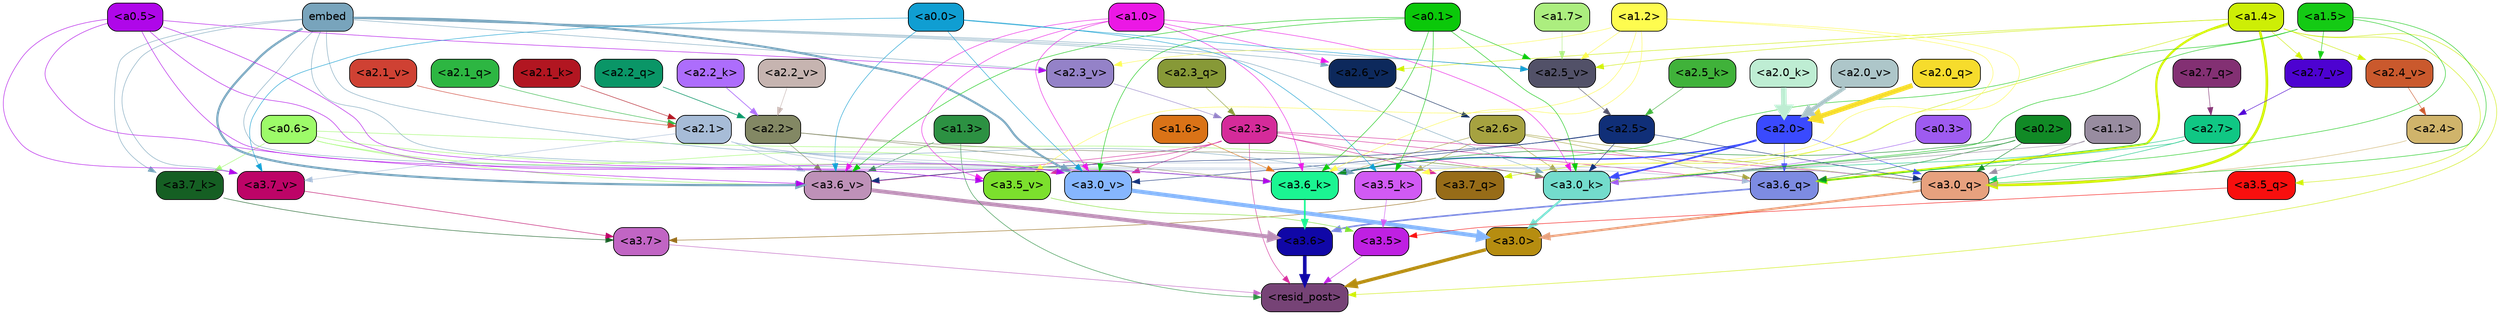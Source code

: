 strict digraph "" {
	graph [bgcolor=transparent,
		layout=dot,
		overlap=false,
		splines=true
	];
	"<a3.7>"	[color=black,
		fillcolor="#c165c4",
		fontname=Helvetica,
		shape=box,
		style="filled, rounded"];
	"<resid_post>"	[color=black,
		fillcolor="#764376",
		fontname=Helvetica,
		shape=box,
		style="filled, rounded"];
	"<a3.7>" -> "<resid_post>"	[color="#c165c4",
		penwidth=0.6239100098609924];
	"<a3.6>"	[color=black,
		fillcolor="#1007a7",
		fontname=Helvetica,
		shape=box,
		style="filled, rounded"];
	"<a3.6>" -> "<resid_post>"	[color="#1007a7",
		penwidth=4.569062113761902];
	"<a3.5>"	[color=black,
		fillcolor="#bf20e2",
		fontname=Helvetica,
		shape=box,
		style="filled, rounded"];
	"<a3.5>" -> "<resid_post>"	[color="#bf20e2",
		penwidth=0.6];
	"<a3.0>"	[color=black,
		fillcolor="#b68d10",
		fontname=Helvetica,
		shape=box,
		style="filled, rounded"];
	"<a3.0>" -> "<resid_post>"	[color="#b68d10",
		penwidth=4.283544182777405];
	"<a2.3>"	[color=black,
		fillcolor="#d52b9a",
		fontname=Helvetica,
		shape=box,
		style="filled, rounded"];
	"<a2.3>" -> "<resid_post>"	[color="#d52b9a",
		penwidth=0.6];
	"<a3.7_q>"	[color=black,
		fillcolor="#976c18",
		fontname=Helvetica,
		shape=box,
		style="filled, rounded"];
	"<a2.3>" -> "<a3.7_q>"	[color="#d52b9a",
		penwidth=0.6];
	"<a3.6_q>"	[color=black,
		fillcolor="#7d8be2",
		fontname=Helvetica,
		shape=box,
		style="filled, rounded"];
	"<a2.3>" -> "<a3.6_q>"	[color="#d52b9a",
		penwidth=0.6];
	"<a3.0_q>"	[color=black,
		fillcolor="#e7a17e",
		fontname=Helvetica,
		shape=box,
		style="filled, rounded"];
	"<a2.3>" -> "<a3.0_q>"	[color="#d52b9a",
		penwidth=0.6];
	"<a3.0_k>"	[color=black,
		fillcolor="#73dccc",
		fontname=Helvetica,
		shape=box,
		style="filled, rounded"];
	"<a2.3>" -> "<a3.0_k>"	[color="#d52b9a",
		penwidth=0.6];
	"<a3.6_v>"	[color=black,
		fillcolor="#be91b8",
		fontname=Helvetica,
		shape=box,
		style="filled, rounded"];
	"<a2.3>" -> "<a3.6_v>"	[color="#d52b9a",
		penwidth=0.6];
	"<a3.5_v>"	[color=black,
		fillcolor="#7ce02d",
		fontname=Helvetica,
		shape=box,
		style="filled, rounded"];
	"<a2.3>" -> "<a3.5_v>"	[color="#d52b9a",
		penwidth=0.6];
	"<a3.0_v>"	[color=black,
		fillcolor="#86b6fe",
		fontname=Helvetica,
		shape=box,
		style="filled, rounded"];
	"<a2.3>" -> "<a3.0_v>"	[color="#d52b9a",
		penwidth=0.6];
	"<a1.4>"	[color=black,
		fillcolor="#cdee06",
		fontname=Helvetica,
		shape=box,
		style="filled, rounded"];
	"<a1.4>" -> "<resid_post>"	[color="#cdee06",
		penwidth=0.6];
	"<a1.4>" -> "<a3.7_q>"	[color="#cdee06",
		penwidth=0.6];
	"<a1.4>" -> "<a3.6_q>"	[color="#cdee06",
		penwidth=2.7934007048606873];
	"<a3.5_q>"	[color=black,
		fillcolor="#f80f0e",
		fontname=Helvetica,
		shape=box,
		style="filled, rounded"];
	"<a1.4>" -> "<a3.5_q>"	[color="#cdee06",
		penwidth=0.6];
	"<a1.4>" -> "<a3.0_q>"	[color="#cdee06",
		penwidth=3.340754985809326];
	"<a2.7_v>"	[color=black,
		fillcolor="#4d02d1",
		fontname=Helvetica,
		shape=box,
		style="filled, rounded"];
	"<a1.4>" -> "<a2.7_v>"	[color="#cdee06",
		penwidth=0.6];
	"<a2.6_v>"	[color=black,
		fillcolor="#0d295c",
		fontname=Helvetica,
		shape=box,
		style="filled, rounded"];
	"<a1.4>" -> "<a2.6_v>"	[color="#cdee06",
		penwidth=0.6];
	"<a2.5_v>"	[color=black,
		fillcolor="#525168",
		fontname=Helvetica,
		shape=box,
		style="filled, rounded"];
	"<a1.4>" -> "<a2.5_v>"	[color="#cdee06",
		penwidth=0.6];
	"<a2.4_v>"	[color=black,
		fillcolor="#ca592d",
		fontname=Helvetica,
		shape=box,
		style="filled, rounded"];
	"<a1.4>" -> "<a2.4_v>"	[color="#cdee06",
		penwidth=0.6];
	"<a1.3>"	[color=black,
		fillcolor="#2c9142",
		fontname=Helvetica,
		shape=box,
		style="filled, rounded"];
	"<a1.3>" -> "<resid_post>"	[color="#2c9142",
		penwidth=0.6];
	"<a1.3>" -> "<a3.6_v>"	[color="#2c9142",
		penwidth=0.6];
	"<a3.7_q>" -> "<a3.7>"	[color="#976c18",
		penwidth=0.6];
	"<a3.6_q>" -> "<a3.6>"	[color="#7d8be2",
		penwidth=2.0347584784030914];
	"<a3.5_q>" -> "<a3.5>"	[color="#f80f0e",
		penwidth=0.6];
	"<a3.0_q>" -> "<a3.0>"	[color="#e7a17e",
		penwidth=2.8635367155075073];
	"<a3.7_k>"	[color=black,
		fillcolor="#155f23",
		fontname=Helvetica,
		shape=box,
		style="filled, rounded"];
	"<a3.7_k>" -> "<a3.7>"	[color="#155f23",
		penwidth=0.6];
	"<a3.6_k>"	[color=black,
		fillcolor="#1bf592",
		fontname=Helvetica,
		shape=box,
		style="filled, rounded"];
	"<a3.6_k>" -> "<a3.6>"	[color="#1bf592",
		penwidth=2.1760786175727844];
	"<a3.5_k>"	[color=black,
		fillcolor="#d15af4",
		fontname=Helvetica,
		shape=box,
		style="filled, rounded"];
	"<a3.5_k>" -> "<a3.5>"	[color="#d15af4",
		penwidth=0.6];
	"<a3.0_k>" -> "<a3.0>"	[color="#73dccc",
		penwidth=2.632905662059784];
	"<a3.7_v>"	[color=black,
		fillcolor="#bd0467",
		fontname=Helvetica,
		shape=box,
		style="filled, rounded"];
	"<a3.7_v>" -> "<a3.7>"	[color="#bd0467",
		penwidth=0.6];
	"<a3.6_v>" -> "<a3.6>"	[color="#be91b8",
		penwidth=4.981305837631226];
	"<a3.5_v>" -> "<a3.5>"	[color="#7ce02d",
		penwidth=0.6];
	"<a3.0_v>" -> "<a3.0>"	[color="#86b6fe",
		penwidth=5.168330669403076];
	"<a2.7>"	[color=black,
		fillcolor="#10c784",
		fontname=Helvetica,
		shape=box,
		style="filled, rounded"];
	"<a2.7>" -> "<a3.6_q>"	[color="#10c784",
		penwidth=0.6];
	"<a2.7>" -> "<a3.0_q>"	[color="#10c784",
		penwidth=0.6];
	"<a2.7>" -> "<a3.0_k>"	[color="#10c784",
		penwidth=0.6];
	"<a2.6>"	[color=black,
		fillcolor="#a6a240",
		fontname=Helvetica,
		shape=box,
		style="filled, rounded"];
	"<a2.6>" -> "<a3.6_q>"	[color="#a6a240",
		penwidth=0.6];
	"<a2.6>" -> "<a3.0_q>"	[color="#a6a240",
		penwidth=0.6];
	"<a2.6>" -> "<a3.6_k>"	[color="#a6a240",
		penwidth=0.6];
	"<a2.6>" -> "<a3.5_k>"	[color="#a6a240",
		penwidth=0.6];
	"<a2.6>" -> "<a3.0_k>"	[color="#a6a240",
		penwidth=0.6];
	"<a2.1>"	[color=black,
		fillcolor="#a7bcd7",
		fontname=Helvetica,
		shape=box,
		style="filled, rounded"];
	"<a2.1>" -> "<a3.6_q>"	[color="#a7bcd7",
		penwidth=0.6];
	"<a2.1>" -> "<a3.0_q>"	[color="#a7bcd7",
		penwidth=0.6];
	"<a2.1>" -> "<a3.6_k>"	[color="#a7bcd7",
		penwidth=0.6];
	"<a2.1>" -> "<a3.0_k>"	[color="#a7bcd7",
		penwidth=0.6];
	"<a2.1>" -> "<a3.7_v>"	[color="#a7bcd7",
		penwidth=0.6];
	"<a2.1>" -> "<a3.6_v>"	[color="#a7bcd7",
		penwidth=0.6];
	"<a2.0>"	[color=black,
		fillcolor="#3a4afe",
		fontname=Helvetica,
		shape=box,
		style="filled, rounded"];
	"<a2.0>" -> "<a3.6_q>"	[color="#3a4afe",
		penwidth=0.6];
	"<a2.0>" -> "<a3.0_q>"	[color="#3a4afe",
		penwidth=0.6];
	"<a2.0>" -> "<a3.6_k>"	[color="#3a4afe",
		penwidth=1.6382827460765839];
	"<a2.0>" -> "<a3.0_k>"	[color="#3a4afe",
		penwidth=2.161143198609352];
	"<a1.5>"	[color=black,
		fillcolor="#14ca14",
		fontname=Helvetica,
		shape=box,
		style="filled, rounded"];
	"<a1.5>" -> "<a3.6_q>"	[color="#14ca14",
		penwidth=0.6];
	"<a1.5>" -> "<a3.0_q>"	[color="#14ca14",
		penwidth=0.6];
	"<a1.5>" -> "<a3.6_k>"	[color="#14ca14",
		penwidth=0.6];
	"<a1.5>" -> "<a3.0_k>"	[color="#14ca14",
		penwidth=0.6];
	"<a1.5>" -> "<a2.7_v>"	[color="#14ca14",
		penwidth=0.6];
	"<a0.2>"	[color=black,
		fillcolor="#118a26",
		fontname=Helvetica,
		shape=box,
		style="filled, rounded"];
	"<a0.2>" -> "<a3.6_q>"	[color="#118a26",
		penwidth=0.6];
	"<a0.2>" -> "<a3.0_q>"	[color="#118a26",
		penwidth=0.6];
	"<a0.2>" -> "<a3.6_k>"	[color="#118a26",
		penwidth=0.6];
	"<a0.2>" -> "<a3.0_k>"	[color="#118a26",
		penwidth=0.6];
	"<a2.5>"	[color=black,
		fillcolor="#102f78",
		fontname=Helvetica,
		shape=box,
		style="filled, rounded"];
	"<a2.5>" -> "<a3.0_q>"	[color="#102f78",
		penwidth=0.6];
	"<a2.5>" -> "<a3.0_k>"	[color="#102f78",
		penwidth=0.6];
	"<a2.5>" -> "<a3.6_v>"	[color="#102f78",
		penwidth=0.6];
	"<a2.5>" -> "<a3.0_v>"	[color="#102f78",
		penwidth=0.6];
	"<a2.4>"	[color=black,
		fillcolor="#d0b46b",
		fontname=Helvetica,
		shape=box,
		style="filled, rounded"];
	"<a2.4>" -> "<a3.0_q>"	[color="#d0b46b",
		penwidth=0.6];
	"<a1.1>"	[color=black,
		fillcolor="#988ca0",
		fontname=Helvetica,
		shape=box,
		style="filled, rounded"];
	"<a1.1>" -> "<a3.0_q>"	[color="#988ca0",
		penwidth=0.6];
	"<a1.1>" -> "<a3.0_k>"	[color="#988ca0",
		penwidth=0.6];
	"<a0.6>"	[color=black,
		fillcolor="#9dfb69",
		fontname=Helvetica,
		shape=box,
		style="filled, rounded"];
	"<a0.6>" -> "<a3.7_k>"	[color="#9dfb69",
		penwidth=0.6];
	"<a0.6>" -> "<a3.6_k>"	[color="#9dfb69",
		penwidth=0.6];
	"<a0.6>" -> "<a3.0_k>"	[color="#9dfb69",
		penwidth=0.6];
	"<a0.6>" -> "<a3.6_v>"	[color="#9dfb69",
		penwidth=0.6];
	"<a0.6>" -> "<a3.0_v>"	[color="#9dfb69",
		penwidth=0.6];
	embed	[color=black,
		fillcolor="#78a4bc",
		fontname=Helvetica,
		shape=box,
		style="filled, rounded"];
	embed -> "<a3.7_k>"	[color="#78a4bc",
		penwidth=0.6];
	embed -> "<a3.6_k>"	[color="#78a4bc",
		penwidth=0.6];
	embed -> "<a3.5_k>"	[color="#78a4bc",
		penwidth=0.6];
	embed -> "<a3.0_k>"	[color="#78a4bc",
		penwidth=0.6];
	embed -> "<a3.7_v>"	[color="#78a4bc",
		penwidth=0.6];
	embed -> "<a3.6_v>"	[color="#78a4bc",
		penwidth=2.7825746536254883];
	embed -> "<a3.5_v>"	[color="#78a4bc",
		penwidth=0.6];
	embed -> "<a3.0_v>"	[color="#78a4bc",
		penwidth=2.6950180530548096];
	embed -> "<a2.6_v>"	[color="#78a4bc",
		penwidth=0.6];
	embed -> "<a2.5_v>"	[color="#78a4bc",
		penwidth=0.6];
	"<a2.3_v>"	[color=black,
		fillcolor="#9482c8",
		fontname=Helvetica,
		shape=box,
		style="filled, rounded"];
	embed -> "<a2.3_v>"	[color="#78a4bc",
		penwidth=0.6];
	"<a2.2>"	[color=black,
		fillcolor="#838864",
		fontname=Helvetica,
		shape=box,
		style="filled, rounded"];
	"<a2.2>" -> "<a3.6_k>"	[color="#838864",
		penwidth=0.6];
	"<a2.2>" -> "<a3.0_k>"	[color="#838864",
		penwidth=0.6];
	"<a2.2>" -> "<a3.6_v>"	[color="#838864",
		penwidth=0.6];
	"<a1.6>"	[color=black,
		fillcolor="#da7317",
		fontname=Helvetica,
		shape=box,
		style="filled, rounded"];
	"<a1.6>" -> "<a3.6_k>"	[color="#da7317",
		penwidth=0.6];
	"<a1.2>"	[color=black,
		fillcolor="#fefc4f",
		fontname=Helvetica,
		shape=box,
		style="filled, rounded"];
	"<a1.2>" -> "<a3.6_k>"	[color="#fefc4f",
		penwidth=0.6];
	"<a1.2>" -> "<a3.5_k>"	[color="#fefc4f",
		penwidth=0.6];
	"<a1.2>" -> "<a3.0_k>"	[color="#fefc4f",
		penwidth=0.6];
	"<a1.2>" -> "<a3.5_v>"	[color="#fefc4f",
		penwidth=0.6];
	"<a1.2>" -> "<a2.5_v>"	[color="#fefc4f",
		penwidth=0.6];
	"<a1.2>" -> "<a2.3_v>"	[color="#fefc4f",
		penwidth=0.6];
	"<a1.0>"	[color=black,
		fillcolor="#eb18e5",
		fontname=Helvetica,
		shape=box,
		style="filled, rounded"];
	"<a1.0>" -> "<a3.6_k>"	[color="#eb18e5",
		penwidth=0.6];
	"<a1.0>" -> "<a3.0_k>"	[color="#eb18e5",
		penwidth=0.6];
	"<a1.0>" -> "<a3.6_v>"	[color="#eb18e5",
		penwidth=0.6];
	"<a1.0>" -> "<a3.5_v>"	[color="#eb18e5",
		penwidth=0.6];
	"<a1.0>" -> "<a3.0_v>"	[color="#eb18e5",
		penwidth=0.6];
	"<a1.0>" -> "<a2.6_v>"	[color="#eb18e5",
		penwidth=0.6];
	"<a0.5>"	[color=black,
		fillcolor="#af07e9",
		fontname=Helvetica,
		shape=box,
		style="filled, rounded"];
	"<a0.5>" -> "<a3.6_k>"	[color="#af07e9",
		penwidth=0.6];
	"<a0.5>" -> "<a3.7_v>"	[color="#af07e9",
		penwidth=0.6];
	"<a0.5>" -> "<a3.6_v>"	[color="#af07e9",
		penwidth=0.6];
	"<a0.5>" -> "<a3.5_v>"	[color="#af07e9",
		penwidth=0.6];
	"<a0.5>" -> "<a3.0_v>"	[color="#af07e9",
		penwidth=0.6];
	"<a0.5>" -> "<a2.3_v>"	[color="#af07e9",
		penwidth=0.6];
	"<a0.1>"	[color=black,
		fillcolor="#0bc80a",
		fontname=Helvetica,
		shape=box,
		style="filled, rounded"];
	"<a0.1>" -> "<a3.6_k>"	[color="#0bc80a",
		penwidth=0.6];
	"<a0.1>" -> "<a3.5_k>"	[color="#0bc80a",
		penwidth=0.6];
	"<a0.1>" -> "<a3.0_k>"	[color="#0bc80a",
		penwidth=0.6];
	"<a0.1>" -> "<a3.6_v>"	[color="#0bc80a",
		penwidth=0.6];
	"<a0.1>" -> "<a3.0_v>"	[color="#0bc80a",
		penwidth=0.6];
	"<a0.1>" -> "<a2.5_v>"	[color="#0bc80a",
		penwidth=0.6];
	"<a0.0>"	[color=black,
		fillcolor="#109ed2",
		fontname=Helvetica,
		shape=box,
		style="filled, rounded"];
	"<a0.0>" -> "<a3.5_k>"	[color="#109ed2",
		penwidth=0.6];
	"<a0.0>" -> "<a3.7_v>"	[color="#109ed2",
		penwidth=0.6];
	"<a0.0>" -> "<a3.6_v>"	[color="#109ed2",
		penwidth=0.6];
	"<a0.0>" -> "<a3.0_v>"	[color="#109ed2",
		penwidth=0.6];
	"<a0.0>" -> "<a2.5_v>"	[color="#109ed2",
		penwidth=0.6];
	"<a0.3>"	[color=black,
		fillcolor="#9e5bf0",
		fontname=Helvetica,
		shape=box,
		style="filled, rounded"];
	"<a0.3>" -> "<a3.0_k>"	[color="#9e5bf0",
		penwidth=0.6];
	"<a2.7_q>"	[color=black,
		fillcolor="#833073",
		fontname=Helvetica,
		shape=box,
		style="filled, rounded"];
	"<a2.7_q>" -> "<a2.7>"	[color="#833073",
		penwidth=0.6];
	"<a2.3_q>"	[color=black,
		fillcolor="#879937",
		fontname=Helvetica,
		shape=box,
		style="filled, rounded"];
	"<a2.3_q>" -> "<a2.3>"	[color="#879937",
		penwidth=0.6];
	"<a2.2_q>"	[color=black,
		fillcolor="#0a9667",
		fontname=Helvetica,
		shape=box,
		style="filled, rounded"];
	"<a2.2_q>" -> "<a2.2>"	[color="#0a9667",
		penwidth=0.7553567886352539];
	"<a2.1_q>"	[color=black,
		fillcolor="#2db642",
		fontname=Helvetica,
		shape=box,
		style="filled, rounded"];
	"<a2.1_q>" -> "<a2.1>"	[color="#2db642",
		penwidth=0.6];
	"<a2.0_q>"	[color=black,
		fillcolor="#f6dc2c",
		fontname=Helvetica,
		shape=box,
		style="filled, rounded"];
	"<a2.0_q>" -> "<a2.0>"	[color="#f6dc2c",
		penwidth=6.256794691085815];
	"<a2.5_k>"	[color=black,
		fillcolor="#40b23a",
		fontname=Helvetica,
		shape=box,
		style="filled, rounded"];
	"<a2.5_k>" -> "<a2.5>"	[color="#40b23a",
		penwidth=0.6];
	"<a2.2_k>"	[color=black,
		fillcolor="#ad6dfc",
		fontname=Helvetica,
		shape=box,
		style="filled, rounded"];
	"<a2.2_k>" -> "<a2.2>"	[color="#ad6dfc",
		penwidth=0.8854708671569824];
	"<a2.1_k>"	[color=black,
		fillcolor="#b21621",
		fontname=Helvetica,
		shape=box,
		style="filled, rounded"];
	"<a2.1_k>" -> "<a2.1>"	[color="#b21621",
		penwidth=0.6];
	"<a2.0_k>"	[color=black,
		fillcolor="#beedd3",
		fontname=Helvetica,
		shape=box,
		style="filled, rounded"];
	"<a2.0_k>" -> "<a2.0>"	[color="#beedd3",
		penwidth=7.231504917144775];
	"<a2.7_v>" -> "<a2.7>"	[color="#4d02d1",
		penwidth=0.6];
	"<a2.6_v>" -> "<a2.6>"	[color="#0d295c",
		penwidth=0.6];
	"<a2.5_v>" -> "<a2.5>"	[color="#525168",
		penwidth=0.6];
	"<a2.4_v>" -> "<a2.4>"	[color="#ca592d",
		penwidth=0.6];
	"<a2.3_v>" -> "<a2.3>"	[color="#9482c8",
		penwidth=0.6];
	"<a2.2_v>"	[color=black,
		fillcolor="#c6b4b0",
		fontname=Helvetica,
		shape=box,
		style="filled, rounded"];
	"<a2.2_v>" -> "<a2.2>"	[color="#c6b4b0",
		penwidth=0.6];
	"<a2.1_v>"	[color=black,
		fillcolor="#cf4133",
		fontname=Helvetica,
		shape=box,
		style="filled, rounded"];
	"<a2.1_v>" -> "<a2.1>"	[color="#cf4133",
		penwidth=0.6];
	"<a2.0_v>"	[color=black,
		fillcolor="#adc6c9",
		fontname=Helvetica,
		shape=box,
		style="filled, rounded"];
	"<a2.0_v>" -> "<a2.0>"	[color="#adc6c9",
		penwidth=5.231471925973892];
	"<a1.7>"	[color=black,
		fillcolor="#acee7f",
		fontname=Helvetica,
		shape=box,
		style="filled, rounded"];
	"<a1.7>" -> "<a2.5_v>"	[color="#acee7f",
		penwidth=0.6];
}
